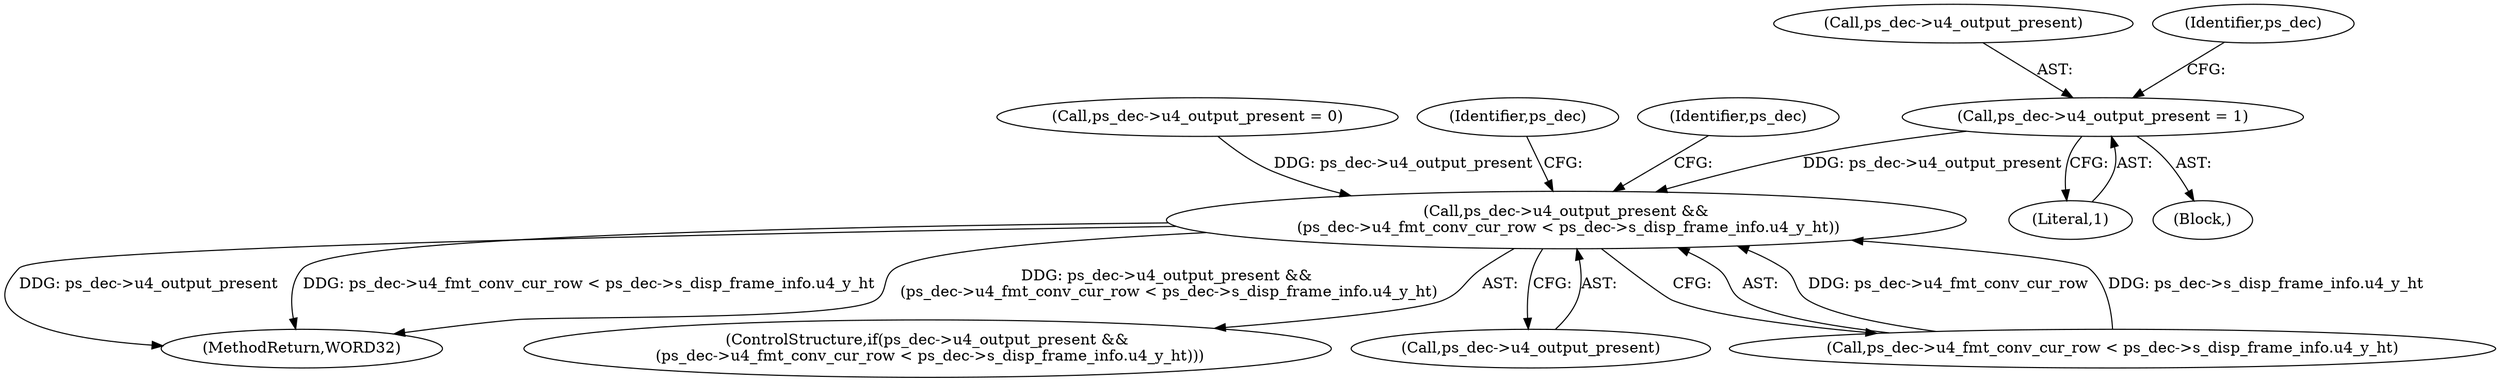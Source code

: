 digraph "0_Android_33ef7de9ddc8ea7eb9cbc440d1cf89957a0c267b@pointer" {
"1002061" [label="(Call,ps_dec->u4_output_present = 1)"];
"1002070" [label="(Call,ps_dec->u4_output_present &&\n (ps_dec->u4_fmt_conv_cur_row < ps_dec->s_disp_frame_info.u4_y_ht))"];
"1002061" [label="(Call,ps_dec->u4_output_present = 1)"];
"1002186" [label="(MethodReturn,WORD32)"];
"1002065" [label="(Literal,1)"];
"1002055" [label="(Block,)"];
"1002070" [label="(Call,ps_dec->u4_output_present &&\n (ps_dec->u4_fmt_conv_cur_row < ps_dec->s_disp_frame_info.u4_y_ht))"];
"1002069" [label="(ControlStructure,if(ps_dec->u4_output_present &&\n (ps_dec->u4_fmt_conv_cur_row < ps_dec->s_disp_frame_info.u4_y_ht)))"];
"1002071" [label="(Call,ps_dec->u4_output_present)"];
"1002062" [label="(Call,ps_dec->u4_output_present)"];
"1000337" [label="(Call,ps_dec->u4_output_present = 0)"];
"1002086" [label="(Identifier,ps_dec)"];
"1002074" [label="(Call,ps_dec->u4_fmt_conv_cur_row < ps_dec->s_disp_frame_info.u4_y_ht)"];
"1002117" [label="(Identifier,ps_dec)"];
"1002067" [label="(Identifier,ps_dec)"];
"1002061" -> "1002055"  [label="AST: "];
"1002061" -> "1002065"  [label="CFG: "];
"1002062" -> "1002061"  [label="AST: "];
"1002065" -> "1002061"  [label="AST: "];
"1002067" -> "1002061"  [label="CFG: "];
"1002061" -> "1002070"  [label="DDG: ps_dec->u4_output_present"];
"1002070" -> "1002069"  [label="AST: "];
"1002070" -> "1002071"  [label="CFG: "];
"1002070" -> "1002074"  [label="CFG: "];
"1002071" -> "1002070"  [label="AST: "];
"1002074" -> "1002070"  [label="AST: "];
"1002086" -> "1002070"  [label="CFG: "];
"1002117" -> "1002070"  [label="CFG: "];
"1002070" -> "1002186"  [label="DDG: ps_dec->u4_output_present"];
"1002070" -> "1002186"  [label="DDG: ps_dec->u4_fmt_conv_cur_row < ps_dec->s_disp_frame_info.u4_y_ht"];
"1002070" -> "1002186"  [label="DDG: ps_dec->u4_output_present &&\n (ps_dec->u4_fmt_conv_cur_row < ps_dec->s_disp_frame_info.u4_y_ht)"];
"1000337" -> "1002070"  [label="DDG: ps_dec->u4_output_present"];
"1002074" -> "1002070"  [label="DDG: ps_dec->u4_fmt_conv_cur_row"];
"1002074" -> "1002070"  [label="DDG: ps_dec->s_disp_frame_info.u4_y_ht"];
}
